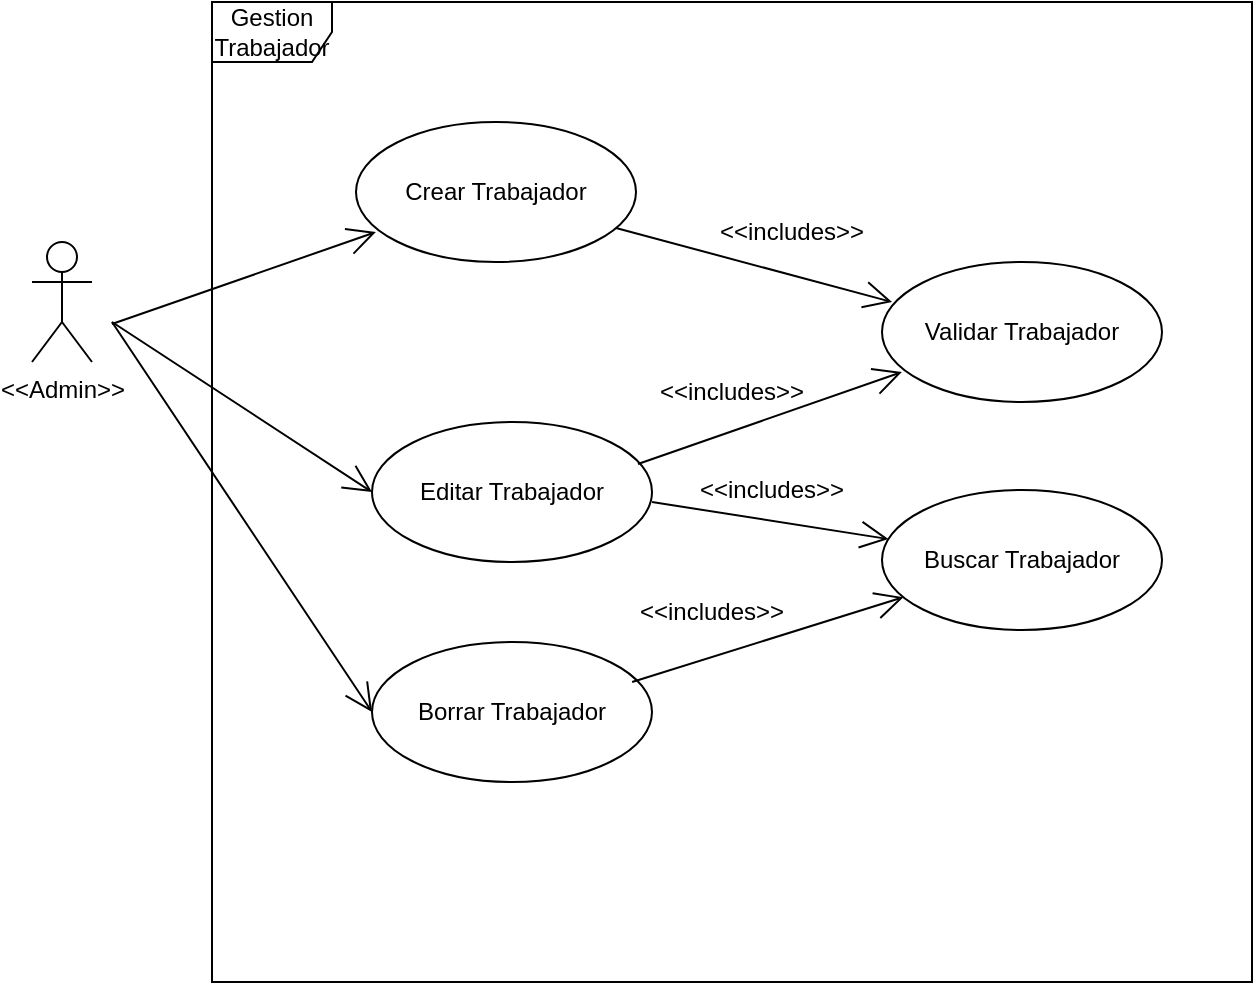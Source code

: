 <mxfile version="21.2.8" type="device">
  <diagram name="Página-1" id="dfHO47jalvIyfnMXlgef">
    <mxGraphModel dx="1674" dy="837" grid="1" gridSize="10" guides="1" tooltips="1" connect="1" arrows="1" fold="1" page="1" pageScale="1" pageWidth="1169" pageHeight="827" math="0" shadow="0">
      <root>
        <mxCell id="0" />
        <mxCell id="1" parent="0" />
        <mxCell id="VN8e8MMq5Omj2Ihf_9fb-1" value="&amp;lt;&amp;lt;Admin&amp;gt;&amp;gt;" style="shape=umlActor;verticalLabelPosition=bottom;verticalAlign=top;html=1;outlineConnect=0;" parent="1" vertex="1">
          <mxGeometry x="90" y="290" width="30" height="60" as="geometry" />
        </mxCell>
        <mxCell id="VN8e8MMq5Omj2Ihf_9fb-2" value="Gestion Trabajador" style="shape=umlFrame;whiteSpace=wrap;html=1;pointerEvents=0;" parent="1" vertex="1">
          <mxGeometry x="180" y="170" width="520" height="490" as="geometry" />
        </mxCell>
        <mxCell id="VN8e8MMq5Omj2Ihf_9fb-3" value="" style="endArrow=open;endFill=1;endSize=12;html=1;rounded=0;entryX=0;entryY=0.5;entryDx=0;entryDy=0;" parent="1" edge="1" target="VN8e8MMq5Omj2Ihf_9fb-4">
          <mxGeometry width="160" relative="1" as="geometry">
            <mxPoint x="130" y="330" as="sourcePoint" />
            <mxPoint x="220" y="325" as="targetPoint" />
          </mxGeometry>
        </mxCell>
        <mxCell id="VN8e8MMq5Omj2Ihf_9fb-4" value="Borrar Trabajador" style="ellipse;whiteSpace=wrap;html=1;" parent="1" vertex="1">
          <mxGeometry x="260" y="490" width="140" height="70" as="geometry" />
        </mxCell>
        <mxCell id="VN8e8MMq5Omj2Ihf_9fb-5" value="Buscar Trabajador" style="ellipse;whiteSpace=wrap;html=1;" parent="1" vertex="1">
          <mxGeometry x="515" y="414" width="140" height="70" as="geometry" />
        </mxCell>
        <mxCell id="VN8e8MMq5Omj2Ihf_9fb-6" value="" style="endArrow=open;endFill=1;endSize=12;html=1;rounded=0;exitX=0.929;exitY=0.286;exitDx=0;exitDy=0;exitPerimeter=0;" parent="1" source="VN8e8MMq5Omj2Ihf_9fb-4" target="VN8e8MMq5Omj2Ihf_9fb-5" edge="1">
          <mxGeometry width="160" relative="1" as="geometry">
            <mxPoint x="330" y="290" as="sourcePoint" />
            <mxPoint x="490" y="290" as="targetPoint" />
          </mxGeometry>
        </mxCell>
        <mxCell id="VN8e8MMq5Omj2Ihf_9fb-7" value="&amp;lt;&amp;lt;includes&amp;gt;&amp;gt;" style="text;html=1;strokeColor=none;fillColor=none;align=center;verticalAlign=middle;whiteSpace=wrap;rounded=0;" parent="1" vertex="1">
          <mxGeometry x="400" y="460" width="60" height="30" as="geometry" />
        </mxCell>
        <mxCell id="4_qnKFtKtdivO_Sqh_vm-1" value="" style="endArrow=open;endFill=1;endSize=12;html=1;rounded=0;entryX=0;entryY=0.5;entryDx=0;entryDy=0;" edge="1" parent="1" target="4_qnKFtKtdivO_Sqh_vm-2">
          <mxGeometry width="160" relative="1" as="geometry">
            <mxPoint x="130" y="330" as="sourcePoint" />
            <mxPoint x="230" y="220.5" as="targetPoint" />
          </mxGeometry>
        </mxCell>
        <mxCell id="4_qnKFtKtdivO_Sqh_vm-2" value="Editar Trabajador" style="ellipse;whiteSpace=wrap;html=1;" vertex="1" parent="1">
          <mxGeometry x="260" y="380" width="140" height="70" as="geometry" />
        </mxCell>
        <mxCell id="4_qnKFtKtdivO_Sqh_vm-3" value="" style="endArrow=open;endFill=1;endSize=12;html=1;rounded=0;exitX=0.929;exitY=0.286;exitDx=0;exitDy=0;exitPerimeter=0;" edge="1" parent="1" target="VN8e8MMq5Omj2Ihf_9fb-5">
          <mxGeometry width="160" relative="1" as="geometry">
            <mxPoint x="400" y="420" as="sourcePoint" />
            <mxPoint x="536" y="378" as="targetPoint" />
          </mxGeometry>
        </mxCell>
        <mxCell id="4_qnKFtKtdivO_Sqh_vm-4" value="&amp;lt;&amp;lt;includes&amp;gt;&amp;gt;" style="text;html=1;strokeColor=none;fillColor=none;align=center;verticalAlign=middle;whiteSpace=wrap;rounded=0;" vertex="1" parent="1">
          <mxGeometry x="430" y="399" width="60" height="30" as="geometry" />
        </mxCell>
        <mxCell id="4_qnKFtKtdivO_Sqh_vm-5" value="Validar Trabajador" style="ellipse;whiteSpace=wrap;html=1;" vertex="1" parent="1">
          <mxGeometry x="515" y="300" width="140" height="70" as="geometry" />
        </mxCell>
        <mxCell id="4_qnKFtKtdivO_Sqh_vm-6" value="&amp;lt;&amp;lt;includes&amp;gt;&amp;gt;" style="text;html=1;strokeColor=none;fillColor=none;align=center;verticalAlign=middle;whiteSpace=wrap;rounded=0;" vertex="1" parent="1">
          <mxGeometry x="410" y="350" width="60" height="30" as="geometry" />
        </mxCell>
        <mxCell id="4_qnKFtKtdivO_Sqh_vm-7" value="&amp;lt;&amp;lt;includes&amp;gt;&amp;gt;" style="text;html=1;strokeColor=none;fillColor=none;align=center;verticalAlign=middle;whiteSpace=wrap;rounded=0;" vertex="1" parent="1">
          <mxGeometry x="440" y="270" width="60" height="30" as="geometry" />
        </mxCell>
        <mxCell id="4_qnKFtKtdivO_Sqh_vm-8" value="" style="endArrow=open;endFill=1;endSize=12;html=1;rounded=0;exitX=0.95;exitY=0.3;exitDx=0;exitDy=0;exitPerimeter=0;entryX=0.071;entryY=0.786;entryDx=0;entryDy=0;entryPerimeter=0;" edge="1" parent="1" source="4_qnKFtKtdivO_Sqh_vm-2" target="4_qnKFtKtdivO_Sqh_vm-5">
          <mxGeometry width="160" relative="1" as="geometry">
            <mxPoint x="397" y="385" as="sourcePoint" />
            <mxPoint x="515" y="404" as="targetPoint" />
          </mxGeometry>
        </mxCell>
        <mxCell id="4_qnKFtKtdivO_Sqh_vm-9" value="Crear Trabajador" style="ellipse;whiteSpace=wrap;html=1;" vertex="1" parent="1">
          <mxGeometry x="252" y="230" width="140" height="70" as="geometry" />
        </mxCell>
        <mxCell id="4_qnKFtKtdivO_Sqh_vm-11" value="" style="endArrow=open;endFill=1;endSize=12;html=1;rounded=0;exitX=0.95;exitY=0.3;exitDx=0;exitDy=0;exitPerimeter=0;entryX=0.071;entryY=0.786;entryDx=0;entryDy=0;entryPerimeter=0;" edge="1" parent="1" target="4_qnKFtKtdivO_Sqh_vm-9">
          <mxGeometry width="160" relative="1" as="geometry">
            <mxPoint x="130" y="331" as="sourcePoint" />
            <mxPoint x="252" y="334" as="targetPoint" />
          </mxGeometry>
        </mxCell>
        <mxCell id="4_qnKFtKtdivO_Sqh_vm-12" value="" style="endArrow=open;endFill=1;endSize=12;html=1;rounded=0;exitX=0.929;exitY=0.286;exitDx=0;exitDy=0;exitPerimeter=0;entryX=0.036;entryY=0.286;entryDx=0;entryDy=0;entryPerimeter=0;" edge="1" parent="1" target="4_qnKFtKtdivO_Sqh_vm-5">
          <mxGeometry width="160" relative="1" as="geometry">
            <mxPoint x="382" y="283" as="sourcePoint" />
            <mxPoint x="500" y="302" as="targetPoint" />
          </mxGeometry>
        </mxCell>
      </root>
    </mxGraphModel>
  </diagram>
</mxfile>
